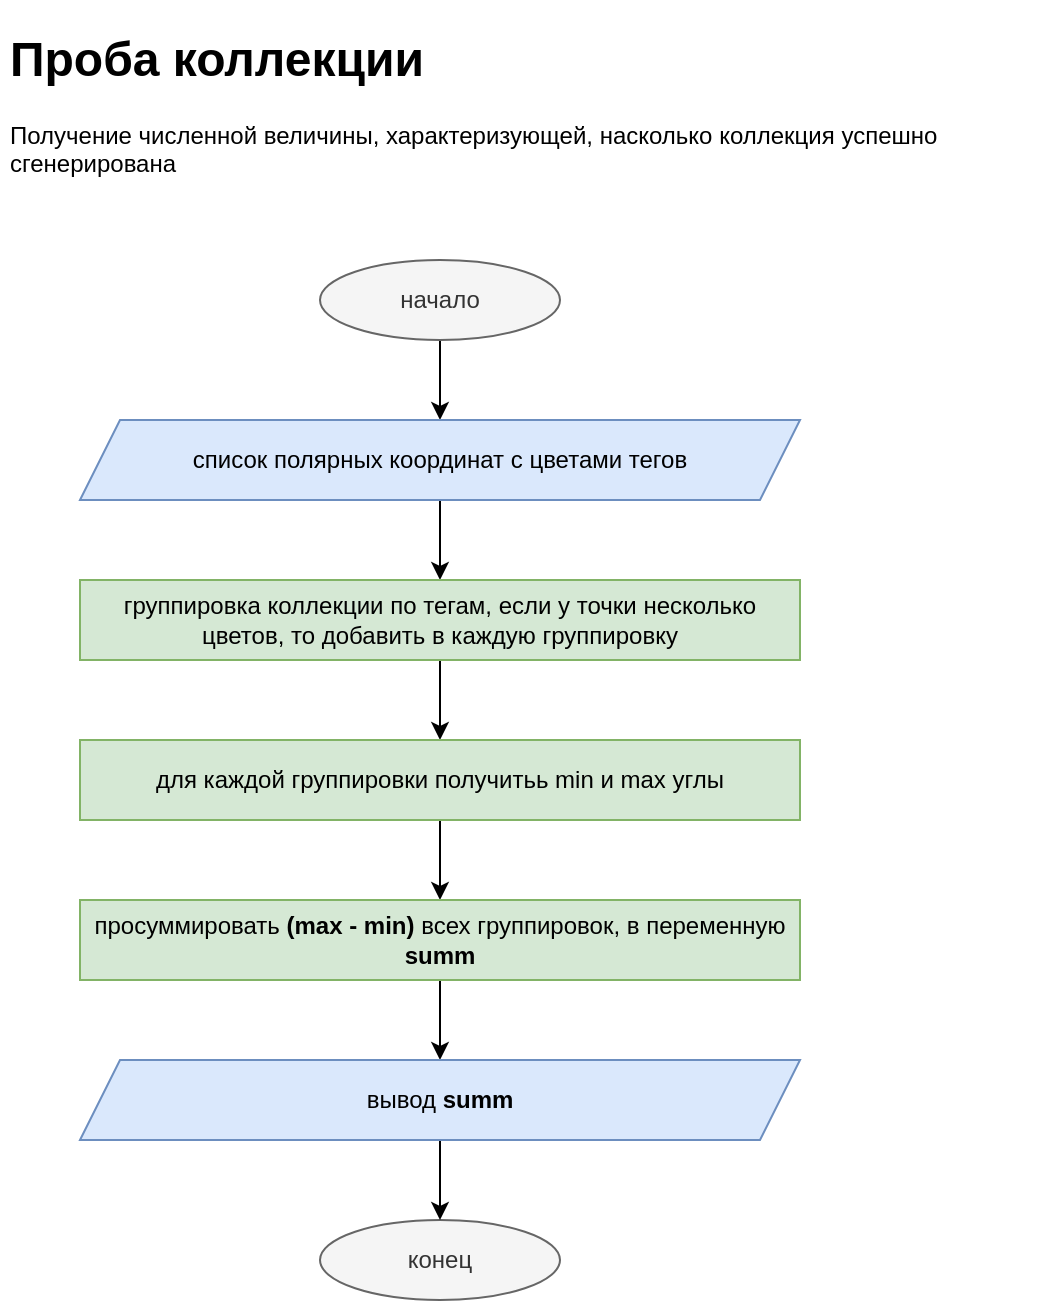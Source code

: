 <mxfile version="22.0.3" type="device">
  <diagram id="C5RBs43oDa-KdzZeNtuy" name="Page-1">
    <mxGraphModel dx="567" dy="504" grid="1" gridSize="10" guides="1" tooltips="1" connect="1" arrows="1" fold="1" page="1" pageScale="1" pageWidth="827" pageHeight="1169" math="0" shadow="0">
      <root>
        <mxCell id="WIyWlLk6GJQsqaUBKTNV-0" />
        <mxCell id="WIyWlLk6GJQsqaUBKTNV-1" parent="WIyWlLk6GJQsqaUBKTNV-0" />
        <mxCell id="nDkjyHfl0j68gdk95McF-3" value="" style="edgeStyle=orthogonalEdgeStyle;rounded=0;orthogonalLoop=1;jettySize=auto;html=1;" parent="WIyWlLk6GJQsqaUBKTNV-1" source="nDkjyHfl0j68gdk95McF-0" target="nDkjyHfl0j68gdk95McF-2" edge="1">
          <mxGeometry relative="1" as="geometry" />
        </mxCell>
        <mxCell id="nDkjyHfl0j68gdk95McF-0" value="начало" style="ellipse;whiteSpace=wrap;html=1;fillColor=#f5f5f5;fontColor=#333333;strokeColor=#666666;" parent="WIyWlLk6GJQsqaUBKTNV-1" vertex="1">
          <mxGeometry x="200" y="160" width="120" height="40" as="geometry" />
        </mxCell>
        <mxCell id="nDkjyHfl0j68gdk95McF-1" value="&lt;h1&gt;&lt;span style=&quot;background-color: initial;&quot;&gt;Проба коллекции&lt;/span&gt;&lt;br&gt;&lt;/h1&gt;&lt;div&gt;&lt;span style=&quot;background-color: initial;&quot;&gt;Получение численной величины, характеризующей, насколько коллекция успешно сгенерирована&lt;/span&gt;&lt;/div&gt;" style="text;html=1;strokeColor=none;fillColor=none;spacing=5;spacingTop=-20;whiteSpace=wrap;overflow=hidden;rounded=0;" parent="WIyWlLk6GJQsqaUBKTNV-1" vertex="1">
          <mxGeometry x="40" y="40" width="520" height="80" as="geometry" />
        </mxCell>
        <mxCell id="nDkjyHfl0j68gdk95McF-5" value="" style="edgeStyle=orthogonalEdgeStyle;rounded=0;orthogonalLoop=1;jettySize=auto;html=1;" parent="WIyWlLk6GJQsqaUBKTNV-1" source="nDkjyHfl0j68gdk95McF-2" target="nDkjyHfl0j68gdk95McF-4" edge="1">
          <mxGeometry relative="1" as="geometry" />
        </mxCell>
        <mxCell id="nDkjyHfl0j68gdk95McF-2" value="список полярных координат с цветами тегов" style="shape=parallelogram;perimeter=parallelogramPerimeter;whiteSpace=wrap;html=1;fixedSize=1;fillColor=#dae8fc;strokeColor=#6c8ebf;" parent="WIyWlLk6GJQsqaUBKTNV-1" vertex="1">
          <mxGeometry x="80" y="240" width="360" height="40" as="geometry" />
        </mxCell>
        <mxCell id="nDkjyHfl0j68gdk95McF-7" value="" style="edgeStyle=orthogonalEdgeStyle;rounded=0;orthogonalLoop=1;jettySize=auto;html=1;" parent="WIyWlLk6GJQsqaUBKTNV-1" source="nDkjyHfl0j68gdk95McF-4" target="nDkjyHfl0j68gdk95McF-6" edge="1">
          <mxGeometry relative="1" as="geometry" />
        </mxCell>
        <mxCell id="nDkjyHfl0j68gdk95McF-4" value="группировка коллекции по тегам, если у точки несколько цветов, то добавить в каждую группировку" style="whiteSpace=wrap;html=1;fillColor=#d5e8d4;strokeColor=#82b366;" parent="WIyWlLk6GJQsqaUBKTNV-1" vertex="1">
          <mxGeometry x="80" y="320" width="360" height="40" as="geometry" />
        </mxCell>
        <mxCell id="piJ9wvMk9EYsJqWGtZYh-1" value="" style="edgeStyle=orthogonalEdgeStyle;rounded=0;orthogonalLoop=1;jettySize=auto;html=1;" edge="1" parent="WIyWlLk6GJQsqaUBKTNV-1" source="nDkjyHfl0j68gdk95McF-6" target="piJ9wvMk9EYsJqWGtZYh-0">
          <mxGeometry relative="1" as="geometry" />
        </mxCell>
        <mxCell id="nDkjyHfl0j68gdk95McF-6" value="для каждой группировки получитьь min и max углы" style="whiteSpace=wrap;html=1;fillColor=#d5e8d4;strokeColor=#82b366;" parent="WIyWlLk6GJQsqaUBKTNV-1" vertex="1">
          <mxGeometry x="80" y="400" width="360" height="40" as="geometry" />
        </mxCell>
        <mxCell id="nDkjyHfl0j68gdk95McF-15" value="конец" style="ellipse;whiteSpace=wrap;html=1;fillColor=#f5f5f5;fontColor=#333333;strokeColor=#666666;" parent="WIyWlLk6GJQsqaUBKTNV-1" vertex="1">
          <mxGeometry x="200" y="640" width="120" height="40" as="geometry" />
        </mxCell>
        <mxCell id="piJ9wvMk9EYsJqWGtZYh-3" value="" style="edgeStyle=orthogonalEdgeStyle;rounded=0;orthogonalLoop=1;jettySize=auto;html=1;" edge="1" parent="WIyWlLk6GJQsqaUBKTNV-1" source="piJ9wvMk9EYsJqWGtZYh-0" target="piJ9wvMk9EYsJqWGtZYh-2">
          <mxGeometry relative="1" as="geometry" />
        </mxCell>
        <mxCell id="piJ9wvMk9EYsJqWGtZYh-0" value="просуммировать &lt;b&gt;(max - min) &lt;/b&gt;всех группировок, в переменную &lt;b&gt;summ&lt;/b&gt;" style="rounded=0;whiteSpace=wrap;html=1;fillColor=#d5e8d4;strokeColor=#82b366;" vertex="1" parent="WIyWlLk6GJQsqaUBKTNV-1">
          <mxGeometry x="80" y="480" width="360" height="40" as="geometry" />
        </mxCell>
        <mxCell id="piJ9wvMk9EYsJqWGtZYh-4" value="" style="edgeStyle=orthogonalEdgeStyle;rounded=0;orthogonalLoop=1;jettySize=auto;html=1;" edge="1" parent="WIyWlLk6GJQsqaUBKTNV-1" source="piJ9wvMk9EYsJqWGtZYh-2" target="nDkjyHfl0j68gdk95McF-15">
          <mxGeometry relative="1" as="geometry" />
        </mxCell>
        <mxCell id="piJ9wvMk9EYsJqWGtZYh-2" value="вывод&amp;nbsp;&lt;b style=&quot;border-color: var(--border-color);&quot;&gt;summ&lt;/b&gt;" style="shape=parallelogram;perimeter=parallelogramPerimeter;whiteSpace=wrap;html=1;fixedSize=1;fillColor=#dae8fc;strokeColor=#6c8ebf;" vertex="1" parent="WIyWlLk6GJQsqaUBKTNV-1">
          <mxGeometry x="80" y="560" width="360" height="40" as="geometry" />
        </mxCell>
      </root>
    </mxGraphModel>
  </diagram>
</mxfile>
